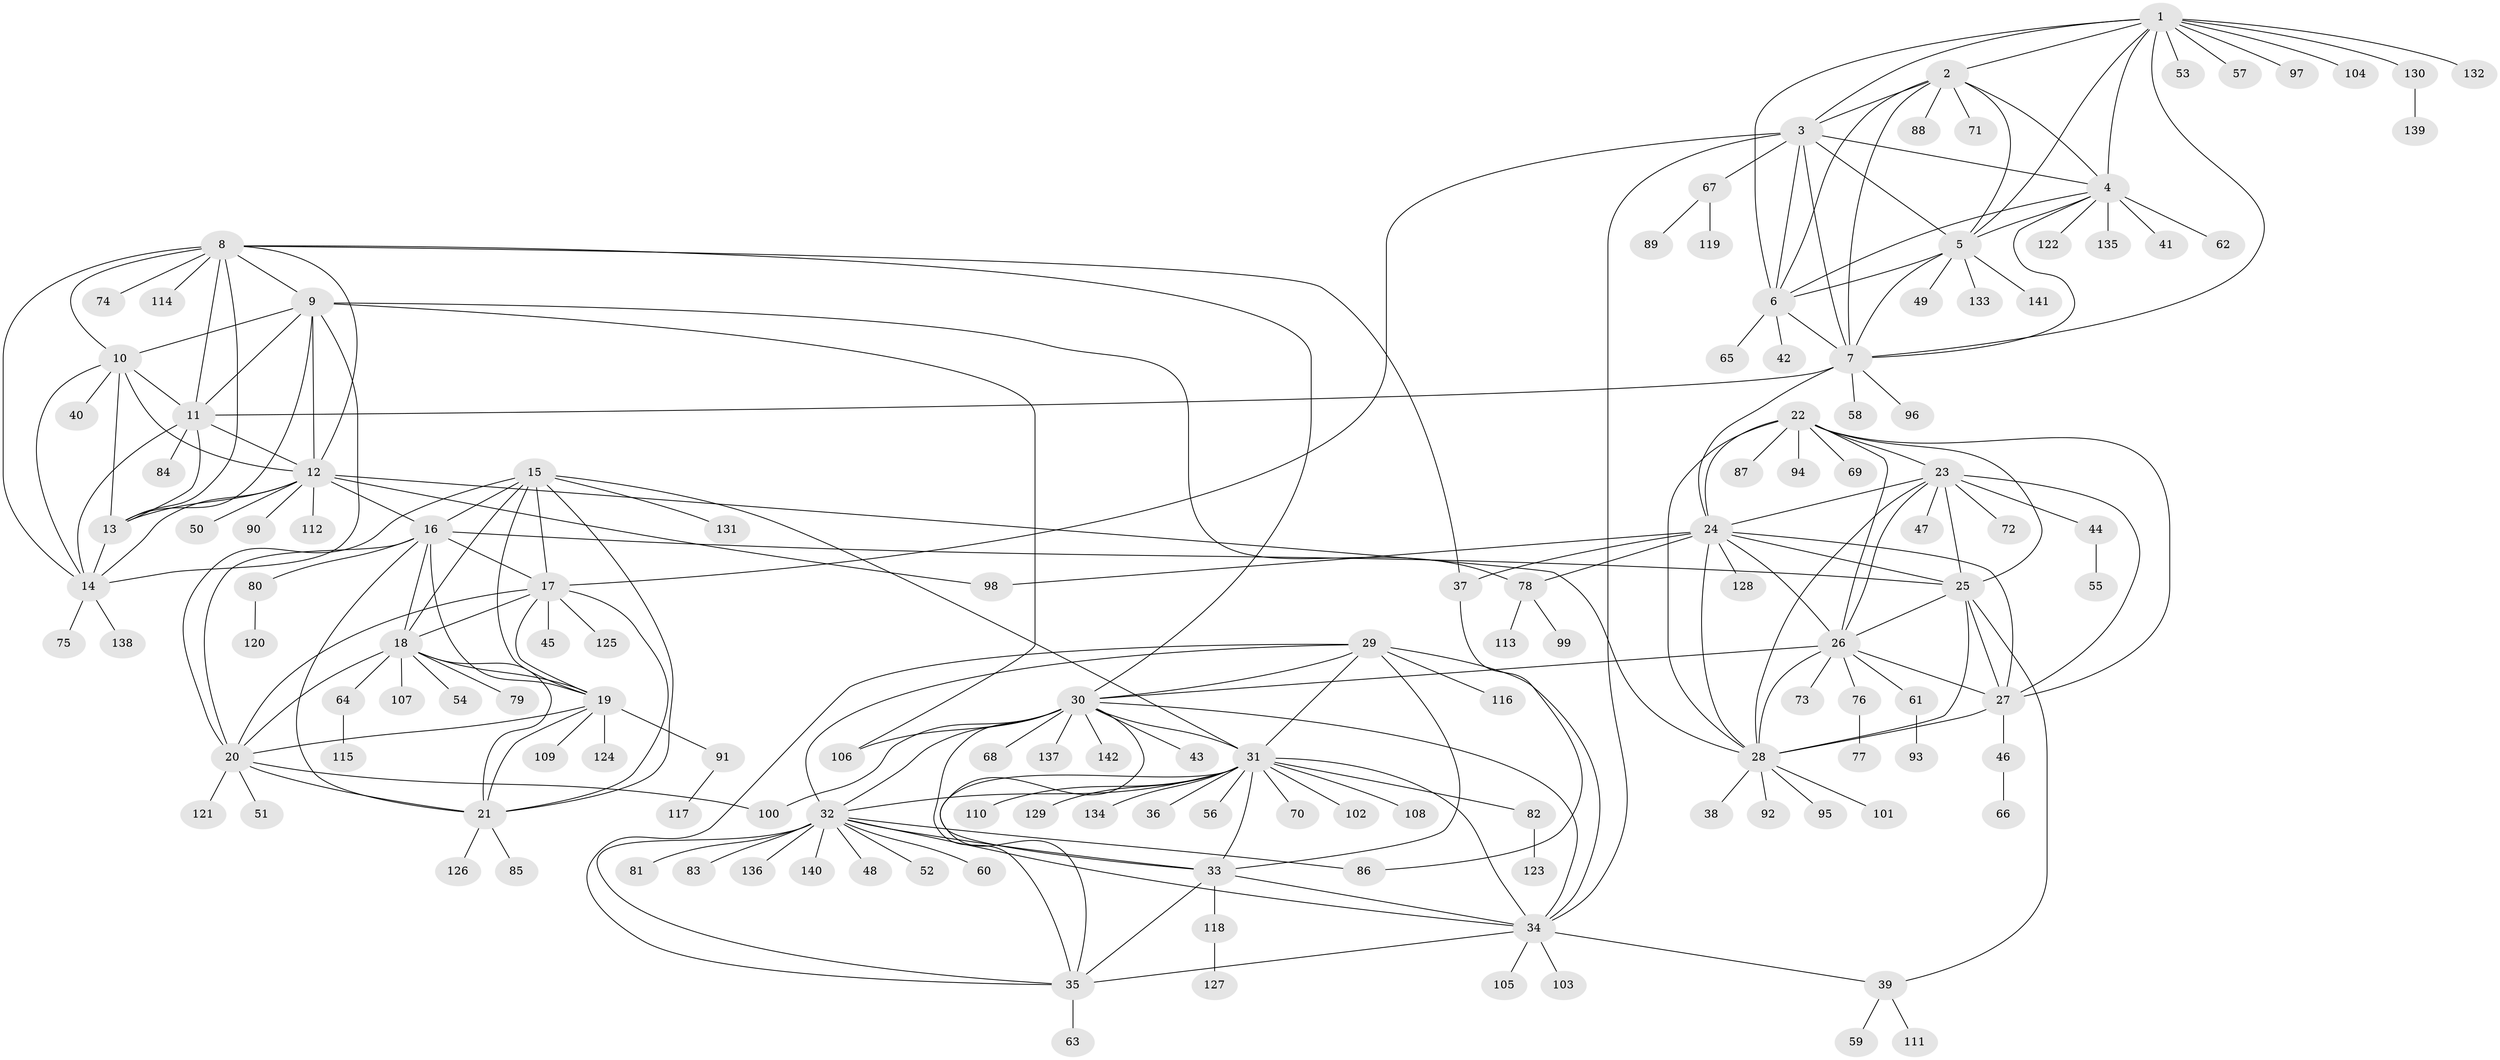 // Generated by graph-tools (version 1.1) at 2025/55/03/09/25 04:55:34]
// undirected, 142 vertices, 229 edges
graph export_dot {
graph [start="1"]
  node [color=gray90,style=filled];
  1;
  2;
  3;
  4;
  5;
  6;
  7;
  8;
  9;
  10;
  11;
  12;
  13;
  14;
  15;
  16;
  17;
  18;
  19;
  20;
  21;
  22;
  23;
  24;
  25;
  26;
  27;
  28;
  29;
  30;
  31;
  32;
  33;
  34;
  35;
  36;
  37;
  38;
  39;
  40;
  41;
  42;
  43;
  44;
  45;
  46;
  47;
  48;
  49;
  50;
  51;
  52;
  53;
  54;
  55;
  56;
  57;
  58;
  59;
  60;
  61;
  62;
  63;
  64;
  65;
  66;
  67;
  68;
  69;
  70;
  71;
  72;
  73;
  74;
  75;
  76;
  77;
  78;
  79;
  80;
  81;
  82;
  83;
  84;
  85;
  86;
  87;
  88;
  89;
  90;
  91;
  92;
  93;
  94;
  95;
  96;
  97;
  98;
  99;
  100;
  101;
  102;
  103;
  104;
  105;
  106;
  107;
  108;
  109;
  110;
  111;
  112;
  113;
  114;
  115;
  116;
  117;
  118;
  119;
  120;
  121;
  122;
  123;
  124;
  125;
  126;
  127;
  128;
  129;
  130;
  131;
  132;
  133;
  134;
  135;
  136;
  137;
  138;
  139;
  140;
  141;
  142;
  1 -- 2;
  1 -- 3;
  1 -- 4;
  1 -- 5;
  1 -- 6;
  1 -- 7;
  1 -- 53;
  1 -- 57;
  1 -- 97;
  1 -- 104;
  1 -- 130;
  1 -- 132;
  2 -- 3;
  2 -- 4;
  2 -- 5;
  2 -- 6;
  2 -- 7;
  2 -- 71;
  2 -- 88;
  3 -- 4;
  3 -- 5;
  3 -- 6;
  3 -- 7;
  3 -- 17;
  3 -- 34;
  3 -- 67;
  4 -- 5;
  4 -- 6;
  4 -- 7;
  4 -- 41;
  4 -- 62;
  4 -- 122;
  4 -- 135;
  5 -- 6;
  5 -- 7;
  5 -- 49;
  5 -- 133;
  5 -- 141;
  6 -- 7;
  6 -- 42;
  6 -- 65;
  7 -- 11;
  7 -- 24;
  7 -- 58;
  7 -- 96;
  8 -- 9;
  8 -- 10;
  8 -- 11;
  8 -- 12;
  8 -- 13;
  8 -- 14;
  8 -- 30;
  8 -- 37;
  8 -- 74;
  8 -- 114;
  9 -- 10;
  9 -- 11;
  9 -- 12;
  9 -- 13;
  9 -- 14;
  9 -- 78;
  9 -- 106;
  10 -- 11;
  10 -- 12;
  10 -- 13;
  10 -- 14;
  10 -- 40;
  11 -- 12;
  11 -- 13;
  11 -- 14;
  11 -- 84;
  12 -- 13;
  12 -- 14;
  12 -- 16;
  12 -- 28;
  12 -- 50;
  12 -- 90;
  12 -- 98;
  12 -- 112;
  13 -- 14;
  14 -- 75;
  14 -- 138;
  15 -- 16;
  15 -- 17;
  15 -- 18;
  15 -- 19;
  15 -- 20;
  15 -- 21;
  15 -- 31;
  15 -- 131;
  16 -- 17;
  16 -- 18;
  16 -- 19;
  16 -- 20;
  16 -- 21;
  16 -- 25;
  16 -- 80;
  17 -- 18;
  17 -- 19;
  17 -- 20;
  17 -- 21;
  17 -- 45;
  17 -- 125;
  18 -- 19;
  18 -- 20;
  18 -- 21;
  18 -- 54;
  18 -- 64;
  18 -- 79;
  18 -- 107;
  19 -- 20;
  19 -- 21;
  19 -- 91;
  19 -- 109;
  19 -- 124;
  20 -- 21;
  20 -- 51;
  20 -- 100;
  20 -- 121;
  21 -- 85;
  21 -- 126;
  22 -- 23;
  22 -- 24;
  22 -- 25;
  22 -- 26;
  22 -- 27;
  22 -- 28;
  22 -- 69;
  22 -- 87;
  22 -- 94;
  23 -- 24;
  23 -- 25;
  23 -- 26;
  23 -- 27;
  23 -- 28;
  23 -- 44;
  23 -- 47;
  23 -- 72;
  24 -- 25;
  24 -- 26;
  24 -- 27;
  24 -- 28;
  24 -- 37;
  24 -- 78;
  24 -- 98;
  24 -- 128;
  25 -- 26;
  25 -- 27;
  25 -- 28;
  25 -- 39;
  26 -- 27;
  26 -- 28;
  26 -- 30;
  26 -- 61;
  26 -- 73;
  26 -- 76;
  27 -- 28;
  27 -- 46;
  28 -- 38;
  28 -- 92;
  28 -- 95;
  28 -- 101;
  29 -- 30;
  29 -- 31;
  29 -- 32;
  29 -- 33;
  29 -- 34;
  29 -- 35;
  29 -- 116;
  30 -- 31;
  30 -- 32;
  30 -- 33;
  30 -- 34;
  30 -- 35;
  30 -- 43;
  30 -- 68;
  30 -- 100;
  30 -- 106;
  30 -- 137;
  30 -- 142;
  31 -- 32;
  31 -- 33;
  31 -- 34;
  31 -- 35;
  31 -- 36;
  31 -- 56;
  31 -- 70;
  31 -- 82;
  31 -- 102;
  31 -- 108;
  31 -- 110;
  31 -- 129;
  31 -- 134;
  32 -- 33;
  32 -- 34;
  32 -- 35;
  32 -- 48;
  32 -- 52;
  32 -- 60;
  32 -- 81;
  32 -- 83;
  32 -- 86;
  32 -- 136;
  32 -- 140;
  33 -- 34;
  33 -- 35;
  33 -- 118;
  34 -- 35;
  34 -- 39;
  34 -- 103;
  34 -- 105;
  35 -- 63;
  37 -- 86;
  39 -- 59;
  39 -- 111;
  44 -- 55;
  46 -- 66;
  61 -- 93;
  64 -- 115;
  67 -- 89;
  67 -- 119;
  76 -- 77;
  78 -- 99;
  78 -- 113;
  80 -- 120;
  82 -- 123;
  91 -- 117;
  118 -- 127;
  130 -- 139;
}
